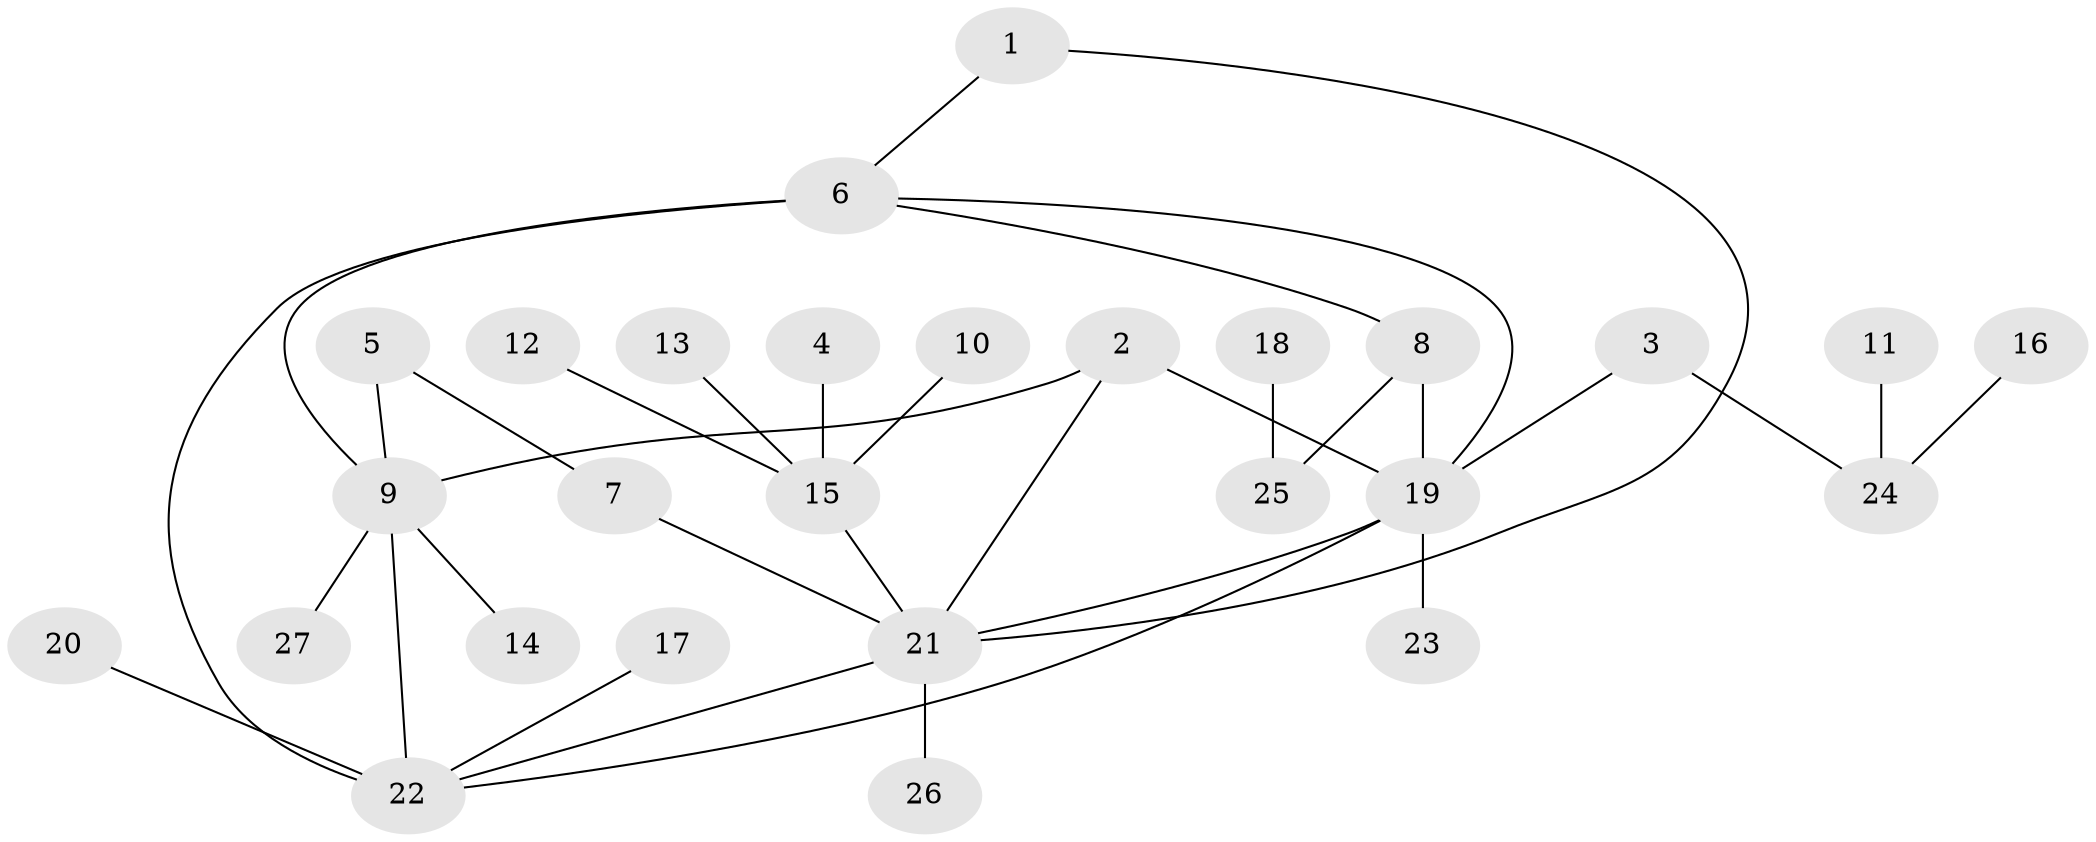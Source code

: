 // original degree distribution, {2: 0.18518518518518517, 8: 0.037037037037037035, 4: 0.037037037037037035, 9: 0.018518518518518517, 3: 0.09259259259259259, 7: 0.05555555555555555, 1: 0.5555555555555556, 5: 0.018518518518518517}
// Generated by graph-tools (version 1.1) at 2025/02/03/09/25 03:02:33]
// undirected, 27 vertices, 34 edges
graph export_dot {
graph [start="1"]
  node [color=gray90,style=filled];
  1;
  2;
  3;
  4;
  5;
  6;
  7;
  8;
  9;
  10;
  11;
  12;
  13;
  14;
  15;
  16;
  17;
  18;
  19;
  20;
  21;
  22;
  23;
  24;
  25;
  26;
  27;
  1 -- 6 [weight=1.0];
  1 -- 21 [weight=1.0];
  2 -- 9 [weight=1.0];
  2 -- 19 [weight=1.0];
  2 -- 21 [weight=1.0];
  3 -- 19 [weight=1.0];
  3 -- 24 [weight=1.0];
  4 -- 15 [weight=1.0];
  5 -- 7 [weight=1.0];
  5 -- 9 [weight=1.0];
  6 -- 8 [weight=1.0];
  6 -- 9 [weight=1.0];
  6 -- 19 [weight=1.0];
  6 -- 22 [weight=2.0];
  7 -- 21 [weight=1.0];
  8 -- 19 [weight=1.0];
  8 -- 25 [weight=1.0];
  9 -- 14 [weight=1.0];
  9 -- 22 [weight=1.0];
  9 -- 27 [weight=1.0];
  10 -- 15 [weight=1.0];
  11 -- 24 [weight=1.0];
  12 -- 15 [weight=1.0];
  13 -- 15 [weight=1.0];
  15 -- 21 [weight=1.0];
  16 -- 24 [weight=1.0];
  17 -- 22 [weight=1.0];
  18 -- 25 [weight=1.0];
  19 -- 21 [weight=1.0];
  19 -- 22 [weight=1.0];
  19 -- 23 [weight=1.0];
  20 -- 22 [weight=1.0];
  21 -- 22 [weight=1.0];
  21 -- 26 [weight=1.0];
}
